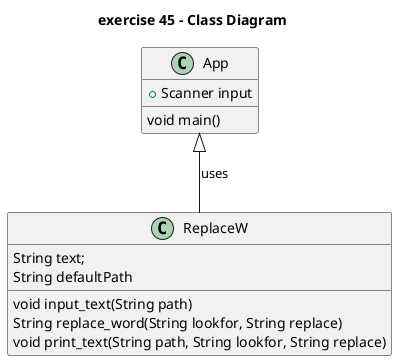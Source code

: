 @startuml

title exercise 45 - Class Diagram


class App {
  +Scanner input
  void main()
}

class ReplaceW {
  String text;
  String defaultPath
  void input_text(String path)
  String replace_word(String lookfor, String replace)
  void print_text(String path, String lookfor, String replace)
}

App <|-down- ReplaceW: uses

@enduml